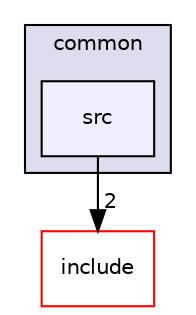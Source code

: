 digraph "/home/travis/build/AliceO2Group/AliceO2/DataFormats/common/src" {
  bgcolor=transparent;
  compound=true
  node [ fontsize="10", fontname="Helvetica"];
  edge [ labelfontsize="10", labelfontname="Helvetica"];
  subgraph clusterdir_7924ba4398ae4560cd37376e44666c6d {
    graph [ bgcolor="#ddddee", pencolor="black", label="common" fontname="Helvetica", fontsize="10", URL="dir_7924ba4398ae4560cd37376e44666c6d.html"]
  dir_7e9ab20ecd5e72b0708bda62f021e4e5 [shape=box, label="src", style="filled", fillcolor="#eeeeff", pencolor="black", URL="dir_7e9ab20ecd5e72b0708bda62f021e4e5.html"];
  }
  dir_b3cbaeac21b2dd46525d7d1aff7e496f [shape=box label="include" color="red" URL="dir_b3cbaeac21b2dd46525d7d1aff7e496f.html"];
  dir_7e9ab20ecd5e72b0708bda62f021e4e5->dir_b3cbaeac21b2dd46525d7d1aff7e496f [headlabel="2", labeldistance=1.5 headhref="dir_000061_000056.html"];
}
